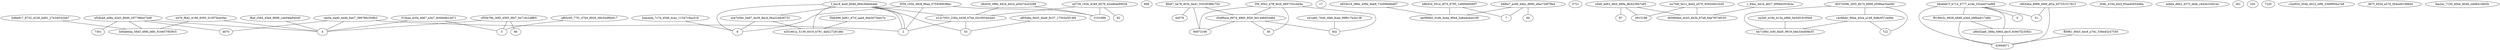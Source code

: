graph Test2D {
cf55b78e_30f2_4565_9fa7_0e716c2dffb5
698fbb87_4a79_403c_8a41_03529386c75d
3101686f_ba18_4a4f_80dd_d94c9dbeb4eb
17b6f6a7_ac06_44bc_8690_e8ac7d4f78e4
2af05e6a_9a45_4ba9_8c37_17503e5f14f4
3721e5d0_de63_48cf_b89a_f8c6239e7a95
be710f0c_fc6f_4bd5_9919_b6b33ed09b35
a9b45aa6_388a_4964_abc5_6c9d7f23592c
90672196_9c8c_410d_bdcf_95ae45b54d6a
36e41a60_7646_4fa6_8cee_99f617b3a138
2ef28ca9_ad9a_42d3_80d6_297796b47049
ae0f9892_0cdb_4e4a_90e4_2a8a4e4ad189
b6a6db7f_b714_4777_a1de_33ceed7eaf69
0915188c_94ec_4416_a627_0f08dc003b3a
51ff3981_80b5_4ec6_a74c_338e45247556
4b48a917_8732_4226_bd81_27e34f162bb7
d05866bb_dc43_4b2b_87a8_6de7f07df103
c4c8fabc_90ae_40ca_a148_9d8c957ced6e
302ae8da_d8e2_4373_bbfe_c4d3e220d1bc
261cdc0a_bad0_4e46_8ae7_399780c509b2
8f59e496_bd61_47cf_aaed_6bb3d75eec7e
320ed739_193e_4349_9479_42ed8ab89028
87ea75df_5e1c_4ed2_a570_9592e0b10cf2
d5df6aca_897d_4960_8f26_9d14d6820d6d
0c6b54ba_8688_49df_af2a_b57251f17913
66f15baa_ec0a_4667_a3e7_9c60b9e1d471
e201661a_5139_4016_b791_4bf227281d6e
60b86454_501e_4f70_8795_1a866fd0d6f7
82d6d03f_0f9b_492d_bd1b_a5b57ece3288
d037d59b_20f3_4b74_9668_e596ea34a092
7e833e19_086e_409e_9ab9_73c096dfdd67
722ea2b0_b19a_413a_a96b_6a54f19185b9
7220f559_c55b_49c8_96ae_0754589c96ec
5c2edf24_304b_4622_bf9f_33d9f95ba7e8
4670f6af_c56d_45a9_8696_cab04fa94040
e12c7053_236a_4438_b7be_62c0934ecbd1
2beeceda_7c7d_45e6_bcac_1154718ac518
42664671_807f_455d_a37d_564a491d98d4
44578f38_95b2_47ff_9e3f_489735cced4a
4af65c95_77f1_47b4_9926_08c544f6b917
ece7d50c_0a87_4a39_8acd_0ba224828732
bd0a9d4a_58d3_49fd_b6fc_916657f939c5
f9199c3c_9928_4846_a3ed_e9f6adc17a84
53faa2ec_7150_40be_9048_cebfb416fe5b
7301ed76_f8d2_4166_9393_010f75e4c6ac
261cdc0a_bad0_4e46_8ae7_399780c509b2 -- 4b48a917_8732_4226_bd81_27e34f162bb7
b6a6db7f_b714_4777_a1de_33ceed7eaf69 -- 42664671_807f_455d_a37d_564a491d98d4
3101686f_ba18_4a4f_80dd_d94c9dbeb4eb -- ece7d50c_0a87_4a39_8acd_0ba224828732
3721e5d0_de63_48cf_b89a_f8c6239e7a95 -- d05866bb_dc43_4b2b_87a8_6de7f07df103
722ea2b0_b19a_413a_a96b_6a54f19185b9 -- be710f0c_fc6f_4bd5_9919_b6b33ed09b35
b6a6db7f_b714_4777_a1de_33ceed7eaf69 -- f9199c3c_9928_4846_a3ed_e9f6adc17a84
f9199c3c_9928_4846_a3ed_e9f6adc17a84 -- 42664671_807f_455d_a37d_564a491d98d4
a9b45aa6_388a_4964_abc5_6c9d7f23592c -- 42664671_807f_455d_a37d_564a491d98d4
e12c7053_236a_4438_b7be_62c0934ecbd1 -- 2af05e6a_9a45_4ba9_8c37_17503e5f14f4
cf55b78e_30f2_4565_9fa7_0e716c2dffb5 -- 4af65c95_77f1_47b4_9926_08c544f6b917
ece7d50c_0a87_4a39_8acd_0ba224828732 -- 8f59e496_bd61_47cf_aaed_6bb3d75eec7e
8f59e496_bd61_47cf_aaed_6bb3d75eec7e -- e201661a_5139_4016_b791_4bf227281d6e
d037d59b_20f3_4b74_9668_e596ea34a092 -- c4c8fabc_90ae_40ca_a148_9d8c957ced6e
3101686f_ba18_4a4f_80dd_d94c9dbeb4eb -- 2af05e6a_9a45_4ba9_8c37_17503e5f14f4
4670f6af_c56d_45a9_8696_cab04fa94040 -- 4b48a917_8732_4226_bd81_27e34f162bb7
17b6f6a7_ac06_44bc_8690_e8ac7d4f78e4 -- ae0f9892_0cdb_4e4a_90e4_2a8a4e4ad189
44578f38_95b2_47ff_9e3f_489735cced4a -- d5df6aca_897d_4960_8f26_9d14d6820d6d
b6a6db7f_b714_4777_a1de_33ceed7eaf69 -- a9b45aa6_388a_4964_abc5_6c9d7f23592c
3101686f_ba18_4a4f_80dd_d94c9dbeb4eb -- 8f59e496_bd61_47cf_aaed_6bb3d75eec7e
66f15baa_ec0a_4667_a3e7_9c60b9e1d471 -- 4af65c95_77f1_47b4_9926_08c544f6b917
82d6d03f_0f9b_492d_bd1b_a5b57ece3288 -- 3101686f_ba18_4a4f_80dd_d94c9dbeb4eb
698fbb87_4a79_403c_8a41_03529386c75d -- 90672196_9c8c_410d_bdcf_95ae45b54d6a
4b48a917_8732_4226_bd81_27e34f162bb7 -- bd0a9d4a_58d3_49fd_b6fc_916657f939c5
cf55b78e_30f2_4565_9fa7_0e716c2dffb5 -- 5c2edf24_304b_4622_bf9f_33d9f95ba7e8
d5df6aca_897d_4960_8f26_9d14d6820d6d -- 36e41a60_7646_4fa6_8cee_99f617b3a138
44578f38_95b2_47ff_9e3f_489735cced4a -- 302ae8da_d8e2_4373_bbfe_c4d3e220d1bc
320ed739_193e_4349_9479_42ed8ab89028 -- e12c7053_236a_4438_b7be_62c0934ecbd1
36e41a60_7646_4fa6_8cee_99f617b3a138 -- 302ae8da_d8e2_4373_bbfe_c4d3e220d1bc
320ed739_193e_4349_9479_42ed8ab89028 -- 3101686f_ba18_4a4f_80dd_d94c9dbeb4eb
2af05e6a_9a45_4ba9_8c37_17503e5f14f4 -- 53faa2ec_7150_40be_9048_cebfb416fe5b
7220f559_c55b_49c8_96ae_0754589c96ec -- 3101686f_ba18_4a4f_80dd_d94c9dbeb4eb
698fbb87_4a79_403c_8a41_03529386c75d -- d5df6aca_897d_4960_8f26_9d14d6820d6d
c4c8fabc_90ae_40ca_a148_9d8c957ced6e -- be710f0c_fc6f_4bd5_9919_b6b33ed09b35
0c6b54ba_8688_49df_af2a_b57251f17913 -- 42664671_807f_455d_a37d_564a491d98d4
44578f38_95b2_47ff_9e3f_489735cced4a -- 36e41a60_7646_4fa6_8cee_99f617b3a138
87ea75df_5e1c_4ed2_a570_9592e0b10cf2 -- d05866bb_dc43_4b2b_87a8_6de7f07df103
d5df6aca_897d_4960_8f26_9d14d6820d6d -- 302ae8da_d8e2_4373_bbfe_c4d3e220d1bc
0c6b54ba_8688_49df_af2a_b57251f17913 -- 51ff3981_80b5_4ec6_a74c_338e45247556
44578f38_95b2_47ff_9e3f_489735cced4a -- 90672196_9c8c_410d_bdcf_95ae45b54d6a
b6a6db7f_b714_4777_a1de_33ceed7eaf69 -- 51ff3981_80b5_4ec6_a74c_338e45247556
3101686f_ba18_4a4f_80dd_d94c9dbeb4eb -- e201661a_5139_4016_b791_4bf227281d6e
4af65c95_77f1_47b4_9926_08c544f6b917 -- 5c2edf24_304b_4622_bf9f_33d9f95ba7e8
d037d59b_20f3_4b74_9668_e596ea34a092 -- 722ea2b0_b19a_413a_a96b_6a54f19185b9
2ef28ca9_ad9a_42d3_80d6_297796b47049 -- 7301ed76_f8d2_4166_9393_010f75e4c6ac
3721e5d0_de63_48cf_b89a_f8c6239e7a95 -- 0915188c_94ec_4416_a627_0f08dc003b3a
7301ed76_f8d2_4166_9393_010f75e4c6ac -- bd0a9d4a_58d3_49fd_b6fc_916657f939c5
2ef28ca9_ad9a_42d3_80d6_297796b47049 -- bd0a9d4a_58d3_49fd_b6fc_916657f939c5
320ed739_193e_4349_9479_42ed8ab89028 -- 82d6d03f_0f9b_492d_bd1b_a5b57ece3288
261cdc0a_bad0_4e46_8ae7_399780c509b2 -- 4670f6af_c56d_45a9_8696_cab04fa94040
d037d59b_20f3_4b74_9668_e596ea34a092 -- be710f0c_fc6f_4bd5_9919_b6b33ed09b35
87ea75df_5e1c_4ed2_a570_9592e0b10cf2 -- 0915188c_94ec_4416_a627_0f08dc003b3a
17b6f6a7_ac06_44bc_8690_e8ac7d4f78e4 -- 7e833e19_086e_409e_9ab9_73c096dfdd67
3101686f_ba18_4a4f_80dd_d94c9dbeb4eb -- 53faa2ec_7150_40be_9048_cebfb416fe5b
60b86454_501e_4f70_8795_1a866fd0d6f7 -- ae0f9892_0cdb_4e4a_90e4_2a8a4e4ad189
66f15baa_ec0a_4667_a3e7_9c60b9e1d471 -- 5c2edf24_304b_4622_bf9f_33d9f95ba7e8
2ef28ca9_ad9a_42d3_80d6_297796b47049 -- 4b48a917_8732_4226_bd81_27e34f162bb7
b6a6db7f_b714_4777_a1de_33ceed7eaf69 -- 0c6b54ba_8688_49df_af2a_b57251f17913
7e833e19_086e_409e_9ab9_73c096dfdd67 -- ae0f9892_0cdb_4e4a_90e4_2a8a4e4ad189
0915188c_94ec_4416_a627_0f08dc003b3a -- d05866bb_dc43_4b2b_87a8_6de7f07df103
51ff3981_80b5_4ec6_a74c_338e45247556 -- 42664671_807f_455d_a37d_564a491d98d4
e12c7053_236a_4438_b7be_62c0934ecbd1 -- 53faa2ec_7150_40be_9048_cebfb416fe5b
c4c8fabc_90ae_40ca_a148_9d8c957ced6e -- 722ea2b0_b19a_413a_a96b_6a54f19185b9
cf55b78e_30f2_4565_9fa7_0e716c2dffb5 -- 66f15baa_ec0a_4667_a3e7_9c60b9e1d471
7220f559_c55b_49c8_96ae_0754589c96ec -- 2beeceda_7c7d_45e6_bcac_1154718ac518
3721e5d0_de63_48cf_b89a_f8c6239e7a95 -- 87ea75df_5e1c_4ed2_a570_9592e0b10cf2
82d6d03f_0f9b_492d_bd1b_a5b57ece3288 -- e12c7053_236a_4438_b7be_62c0934ecbd1
60b86454_501e_4f70_8795_1a866fd0d6f7 -- 7e833e19_086e_409e_9ab9_73c096dfdd67
3101686f_ba18_4a4f_80dd_d94c9dbeb4eb -- e12c7053_236a_4438_b7be_62c0934ecbd1
ece7d50c_0a87_4a39_8acd_0ba224828732 -- e201661a_5139_4016_b791_4bf227281d6e
d5df6aca_897d_4960_8f26_9d14d6820d6d -- 90672196_9c8c_410d_bdcf_95ae45b54d6a
2ef28ca9_ad9a_42d3_80d6_297796b47049 -- 4670f6af_c56d_45a9_8696_cab04fa94040
7220f559_c55b_49c8_96ae_0754589c96ec -- 8f59e496_bd61_47cf_aaed_6bb3d75eec7e
17b6f6a7_ac06_44bc_8690_e8ac7d4f78e4 -- 60b86454_501e_4f70_8795_1a866fd0d6f7
2beeceda_7c7d_45e6_bcac_1154718ac518 -- 8f59e496_bd61_47cf_aaed_6bb3d75eec7e
f9199c3c_9928_4846_a3ed_e9f6adc17a84 -- a9b45aa6_388a_4964_abc5_6c9d7f23592c
698fbb87_4a79_403c_8a41_03529386c75d -- 44578f38_95b2_47ff_9e3f_489735cced4a
261cdc0a_bad0_4e46_8ae7_399780c509b2 -- 2ef28ca9_ad9a_42d3_80d6_297796b47049
3101686f_ba18_4a4f_80dd_d94c9dbeb4eb -- 2beeceda_7c7d_45e6_bcac_1154718ac518
7301ed76_f8d2_4166_9393_010f75e4c6ac -- 4b48a917_8732_4226_bd81_27e34f162bb7
}
